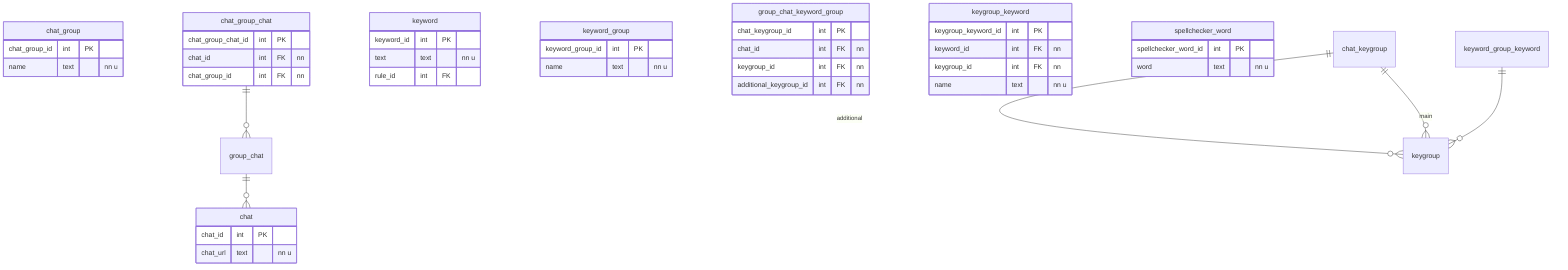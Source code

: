 %% <comments>
%% https://mermaid.js.org/syntax/entityRelationshipDiagram.html
%% </comments>

erDiagram
    chat {
        chat_id int PK
        chat_url text "nn u"
    }

    chat_group {
        chat_group_id int PK
        name text "nn u"
    }

    chat_group_chat {
        chat_group_chat_id int PK
        chat_id int FK "nn"
        chat_group_id int FK "nn"
    }

    keyword {
        keyword_id int PK
        text text "nn u"
        rule_id int FK
    }

    keyword_group {
        keyword_group_id int PK
        name text "nn u"
    }

    group_chat_keyword_group {
        chat_keygroup_id int PK
        chat_id int FK "nn"
        keygroup_id int FK "nn"
        additional_keygroup_id int FK "nn"
    }

    keygroup_keyword {
        keygroup_keyword_id int PK
        keyword_id int FK "nn"
        keygroup_id int FK "nn"
        name text "nn u"
    }

    spellchecker_word {
        spellchecker_word_id int PK
        word text "nn u"
    }

    group_chat ||--o{ chat : " "
    chat_group_chat ||--o{ group_chat : " "
    chat_keygroup ||--o{ keygroup : "additional"
    chat_keygroup ||--o{ keygroup : "main"
    keyword_group_keyword ||--o{ keygroup : " "